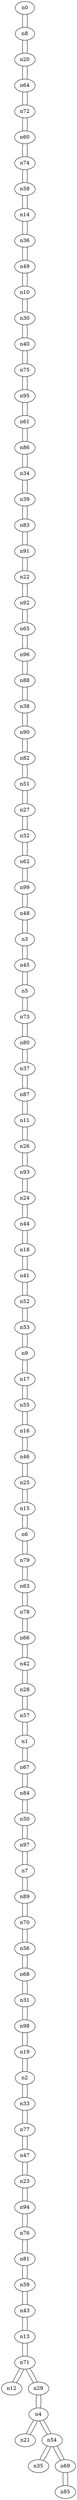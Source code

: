 graph {
n0;
n1;
n2;
n3;
n4;
n5;
n6;
n7;
n8;
n9;
n10;
n11;
n12;
n13;
n14;
n15;
n16;
n17;
n18;
n19;
n20;
n21;
n22;
n23;
n24;
n25;
n26;
n27;
n28;
n29;
n30;
n31;
n32;
n33;
n34;
n35;
n36;
n37;
n38;
n39;
n40;
n41;
n42;
n43;
n44;
n45;
n46;
n47;
n48;
n49;
n50;
n51;
n52;
n53;
n54;
n55;
n56;
n57;
n58;
n59;
n60;
n61;
n62;
n63;
n64;
n65;
n66;
n67;
n68;
n69;
n70;
n71;
n72;
n73;
n74;
n75;
n76;
n77;
n78;
n79;
n80;
n81;
n82;
n83;
n84;
n85;
n86;
n87;
n88;
n89;
n90;
n91;
n92;
n93;
n94;
n95;
n96;
n97;
n98;
n99;
n0 -- n8;
n1 -- n57;
n1 -- n67;
n2 -- n19;
n2 -- n33;
n3 -- n45;
n3 -- n48;
n4 -- n21;
n4 -- n29;
n4 -- n54;
n5 -- n45;
n5 -- n73;
n6 -- n15;
n6 -- n79;
n7 -- n89;
n7 -- n97;
n8 -- n20;
n8 -- n0;
n9 -- n53;
n9 -- n17;
n10 -- n30;
n10 -- n49;
n11 -- n26;
n11 -- n87;
n12 -- n71;
n13 -- n43;
n13 -- n71;
n14 -- n36;
n14 -- n58;
n15 -- n25;
n15 -- n6;
n16 -- n55;
n16 -- n46;
n17 -- n55;
n17 -- n9;
n18 -- n44;
n18 -- n41;
n19 -- n2;
n19 -- n98;
n20 -- n64;
n20 -- n8;
n21 -- n4;
n22 -- n91;
n22 -- n92;
n23 -- n94;
n23 -- n47;
n24 -- n44;
n24 -- n93;
n25 -- n15;
n25 -- n46;
n26 -- n93;
n26 -- n11;
n27 -- n51;
n27 -- n32;
n28 -- n57;
n28 -- n42;
n29 -- n4;
n29 -- n71;
n30 -- n40;
n30 -- n10;
n31 -- n98;
n31 -- n68;
n32 -- n62;
n32 -- n27;
n33 -- n2;
n33 -- n77;
n34 -- n86;
n34 -- n39;
n35 -- n54;
n36 -- n14;
n36 -- n49;
n37 -- n87;
n37 -- n80;
n38 -- n88;
n38 -- n90;
n39 -- n34;
n39 -- n83;
n40 -- n75;
n40 -- n30;
n41 -- n52;
n41 -- n18;
n42 -- n28;
n42 -- n66;
n43 -- n13;
n43 -- n59;
n44 -- n24;
n44 -- n18;
n45 -- n3;
n45 -- n5;
n46 -- n25;
n46 -- n16;
n47 -- n23;
n47 -- n77;
n48 -- n3;
n48 -- n99;
n49 -- n36;
n49 -- n10;
n50 -- n84;
n50 -- n97;
n51 -- n27;
n51 -- n82;
n52 -- n53;
n52 -- n41;
n53 -- n52;
n53 -- n9;
n54 -- n4;
n54 -- n35;
n54 -- n69;
n55 -- n17;
n55 -- n16;
n56 -- n70;
n56 -- n68;
n57 -- n28;
n57 -- n1;
n58 -- n14;
n58 -- n74;
n59 -- n43;
n59 -- n81;
n60 -- n72;
n60 -- n74;
n61 -- n86;
n61 -- n95;
n62 -- n99;
n62 -- n32;
n63 -- n78;
n63 -- n79;
n64 -- n20;
n64 -- n72;
n65 -- n96;
n65 -- n92;
n66 -- n78;
n66 -- n42;
n67 -- n1;
n67 -- n84;
n68 -- n56;
n68 -- n31;
n69 -- n85;
n69 -- n54;
n70 -- n56;
n70 -- n89;
n71 -- n13;
n71 -- n12;
n71 -- n29;
n72 -- n64;
n72 -- n60;
n73 -- n5;
n73 -- n80;
n74 -- n60;
n74 -- n58;
n75 -- n40;
n75 -- n95;
n76 -- n94;
n76 -- n81;
n77 -- n47;
n77 -- n33;
n78 -- n63;
n78 -- n66;
n79 -- n6;
n79 -- n63;
n80 -- n73;
n80 -- n37;
n81 -- n59;
n81 -- n76;
n82 -- n51;
n82 -- n90;
n83 -- n91;
n83 -- n39;
n84 -- n50;
n84 -- n67;
n85 -- n69;
n86 -- n34;
n86 -- n61;
n87 -- n11;
n87 -- n37;
n88 -- n96;
n88 -- n38;
n89 -- n7;
n89 -- n70;
n90 -- n82;
n90 -- n38;
n91 -- n83;
n91 -- n22;
n92 -- n22;
n92 -- n65;
n93 -- n24;
n93 -- n26;
n94 -- n23;
n94 -- n76;
n95 -- n75;
n95 -- n61;
n96 -- n88;
n96 -- n65;
n97 -- n50;
n97 -- n7;
n98 -- n19;
n98 -- n31;
n99 -- n62;
n99 -- n48;
}
